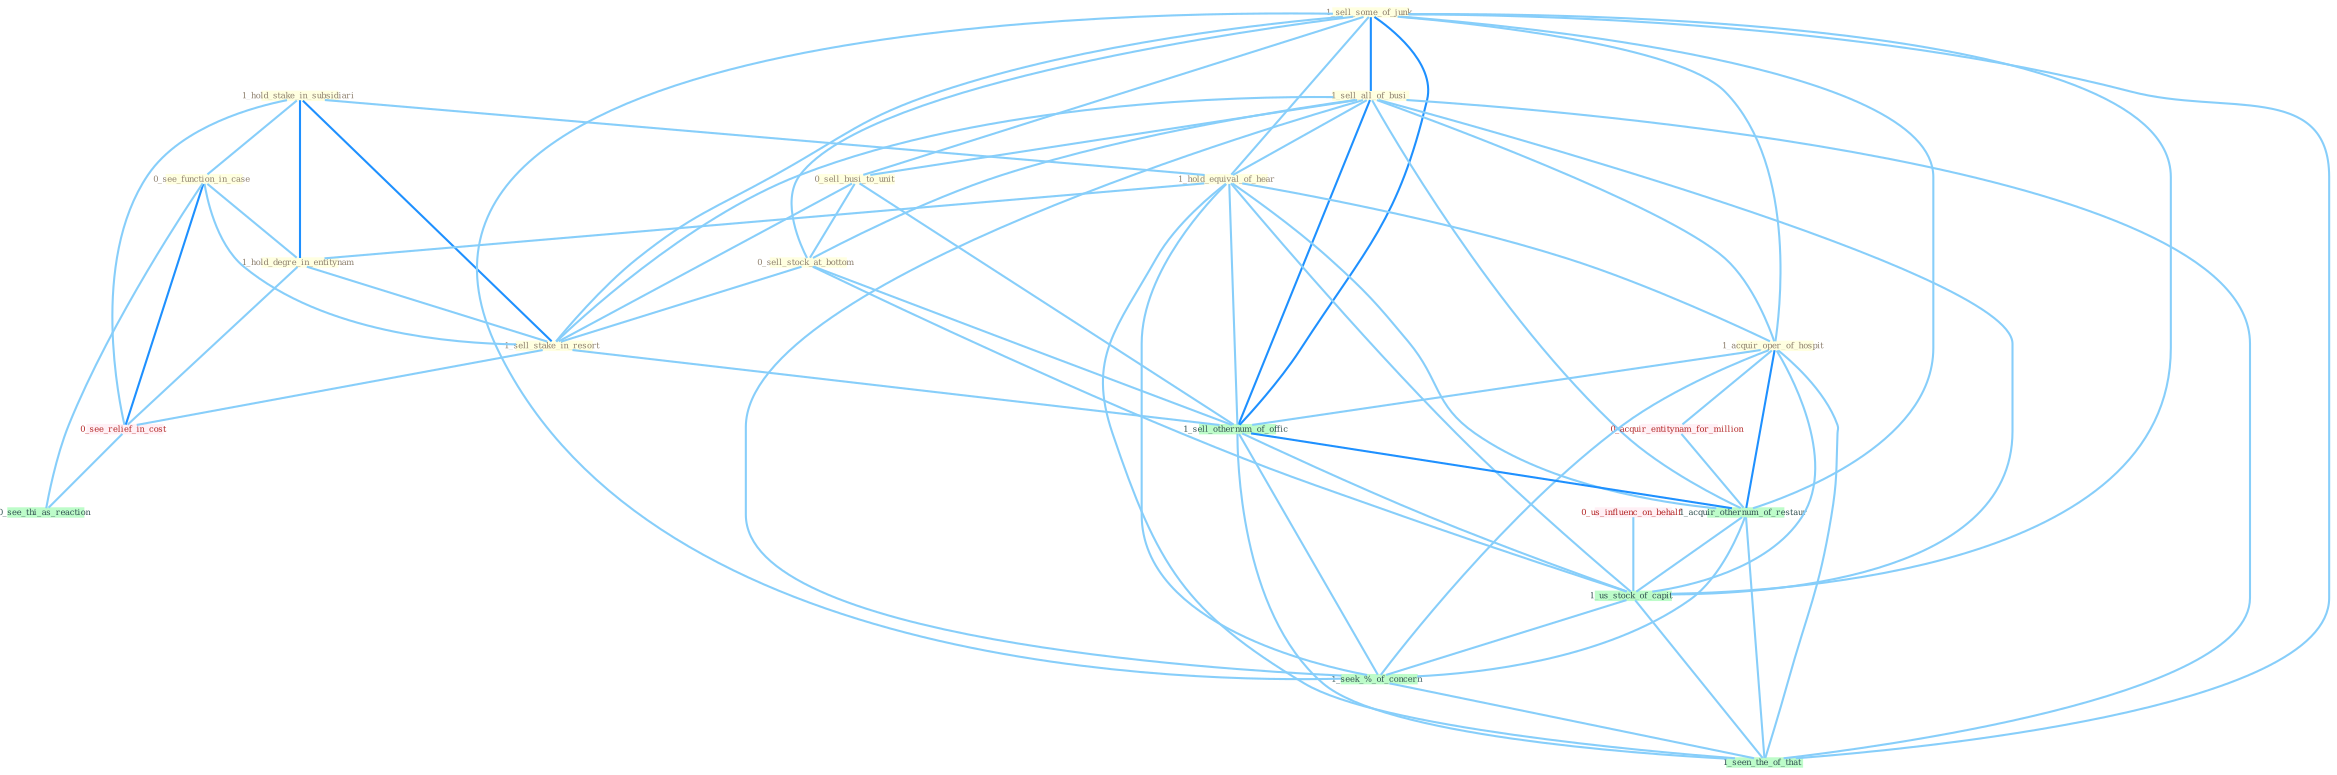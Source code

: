Graph G{ 
    node
    [shape=polygon,style=filled,width=.5,height=.06,color="#BDFCC9",fixedsize=true,fontsize=4,
    fontcolor="#2f4f4f"];
    {node
    [color="#ffffe0", fontcolor="#8b7d6b"] "1_hold_stake_in_subsidiari " "1_sell_some_of_junk " "1_sell_all_of_busi " "0_see_function_in_case " "1_hold_equival_of_hear " "0_sell_busi_to_unit " "1_hold_degre_in_entitynam " "1_acquir_oper_of_hospit " "0_sell_stock_at_bottom " "1_sell_stake_in_resort "}
{node [color="#fff0f5", fontcolor="#b22222"] "0_acquir_entitynam_for_million " "0_us_influenc_on_behalf " "0_see_relief_in_cost "}
edge [color="#B0E2FF"];

	"1_hold_stake_in_subsidiari " -- "0_see_function_in_case " [w="1", color="#87cefa" ];
	"1_hold_stake_in_subsidiari " -- "1_hold_equival_of_hear " [w="1", color="#87cefa" ];
	"1_hold_stake_in_subsidiari " -- "1_hold_degre_in_entitynam " [w="2", color="#1e90ff" , len=0.8];
	"1_hold_stake_in_subsidiari " -- "1_sell_stake_in_resort " [w="2", color="#1e90ff" , len=0.8];
	"1_hold_stake_in_subsidiari " -- "0_see_relief_in_cost " [w="1", color="#87cefa" ];
	"1_sell_some_of_junk " -- "1_sell_all_of_busi " [w="2", color="#1e90ff" , len=0.8];
	"1_sell_some_of_junk " -- "1_hold_equival_of_hear " [w="1", color="#87cefa" ];
	"1_sell_some_of_junk " -- "0_sell_busi_to_unit " [w="1", color="#87cefa" ];
	"1_sell_some_of_junk " -- "1_acquir_oper_of_hospit " [w="1", color="#87cefa" ];
	"1_sell_some_of_junk " -- "0_sell_stock_at_bottom " [w="1", color="#87cefa" ];
	"1_sell_some_of_junk " -- "1_sell_stake_in_resort " [w="1", color="#87cefa" ];
	"1_sell_some_of_junk " -- "1_sell_othernum_of_offic " [w="2", color="#1e90ff" , len=0.8];
	"1_sell_some_of_junk " -- "1_acquir_othernum_of_restaur " [w="1", color="#87cefa" ];
	"1_sell_some_of_junk " -- "1_us_stock_of_capit " [w="1", color="#87cefa" ];
	"1_sell_some_of_junk " -- "1_seek_%_of_concern " [w="1", color="#87cefa" ];
	"1_sell_some_of_junk " -- "1_seen_the_of_that " [w="1", color="#87cefa" ];
	"1_sell_all_of_busi " -- "1_hold_equival_of_hear " [w="1", color="#87cefa" ];
	"1_sell_all_of_busi " -- "0_sell_busi_to_unit " [w="1", color="#87cefa" ];
	"1_sell_all_of_busi " -- "1_acquir_oper_of_hospit " [w="1", color="#87cefa" ];
	"1_sell_all_of_busi " -- "0_sell_stock_at_bottom " [w="1", color="#87cefa" ];
	"1_sell_all_of_busi " -- "1_sell_stake_in_resort " [w="1", color="#87cefa" ];
	"1_sell_all_of_busi " -- "1_sell_othernum_of_offic " [w="2", color="#1e90ff" , len=0.8];
	"1_sell_all_of_busi " -- "1_acquir_othernum_of_restaur " [w="1", color="#87cefa" ];
	"1_sell_all_of_busi " -- "1_us_stock_of_capit " [w="1", color="#87cefa" ];
	"1_sell_all_of_busi " -- "1_seek_%_of_concern " [w="1", color="#87cefa" ];
	"1_sell_all_of_busi " -- "1_seen_the_of_that " [w="1", color="#87cefa" ];
	"0_see_function_in_case " -- "1_hold_degre_in_entitynam " [w="1", color="#87cefa" ];
	"0_see_function_in_case " -- "1_sell_stake_in_resort " [w="1", color="#87cefa" ];
	"0_see_function_in_case " -- "0_see_relief_in_cost " [w="2", color="#1e90ff" , len=0.8];
	"0_see_function_in_case " -- "0_see_thi_as_reaction " [w="1", color="#87cefa" ];
	"1_hold_equival_of_hear " -- "1_hold_degre_in_entitynam " [w="1", color="#87cefa" ];
	"1_hold_equival_of_hear " -- "1_acquir_oper_of_hospit " [w="1", color="#87cefa" ];
	"1_hold_equival_of_hear " -- "1_sell_othernum_of_offic " [w="1", color="#87cefa" ];
	"1_hold_equival_of_hear " -- "1_acquir_othernum_of_restaur " [w="1", color="#87cefa" ];
	"1_hold_equival_of_hear " -- "1_us_stock_of_capit " [w="1", color="#87cefa" ];
	"1_hold_equival_of_hear " -- "1_seek_%_of_concern " [w="1", color="#87cefa" ];
	"1_hold_equival_of_hear " -- "1_seen_the_of_that " [w="1", color="#87cefa" ];
	"0_sell_busi_to_unit " -- "0_sell_stock_at_bottom " [w="1", color="#87cefa" ];
	"0_sell_busi_to_unit " -- "1_sell_stake_in_resort " [w="1", color="#87cefa" ];
	"0_sell_busi_to_unit " -- "1_sell_othernum_of_offic " [w="1", color="#87cefa" ];
	"1_hold_degre_in_entitynam " -- "1_sell_stake_in_resort " [w="1", color="#87cefa" ];
	"1_hold_degre_in_entitynam " -- "0_see_relief_in_cost " [w="1", color="#87cefa" ];
	"1_acquir_oper_of_hospit " -- "0_acquir_entitynam_for_million " [w="1", color="#87cefa" ];
	"1_acquir_oper_of_hospit " -- "1_sell_othernum_of_offic " [w="1", color="#87cefa" ];
	"1_acquir_oper_of_hospit " -- "1_acquir_othernum_of_restaur " [w="2", color="#1e90ff" , len=0.8];
	"1_acquir_oper_of_hospit " -- "1_us_stock_of_capit " [w="1", color="#87cefa" ];
	"1_acquir_oper_of_hospit " -- "1_seek_%_of_concern " [w="1", color="#87cefa" ];
	"1_acquir_oper_of_hospit " -- "1_seen_the_of_that " [w="1", color="#87cefa" ];
	"0_sell_stock_at_bottom " -- "1_sell_stake_in_resort " [w="1", color="#87cefa" ];
	"0_sell_stock_at_bottom " -- "1_sell_othernum_of_offic " [w="1", color="#87cefa" ];
	"0_sell_stock_at_bottom " -- "1_us_stock_of_capit " [w="1", color="#87cefa" ];
	"1_sell_stake_in_resort " -- "1_sell_othernum_of_offic " [w="1", color="#87cefa" ];
	"1_sell_stake_in_resort " -- "0_see_relief_in_cost " [w="1", color="#87cefa" ];
	"0_acquir_entitynam_for_million " -- "1_acquir_othernum_of_restaur " [w="1", color="#87cefa" ];
	"1_sell_othernum_of_offic " -- "1_acquir_othernum_of_restaur " [w="2", color="#1e90ff" , len=0.8];
	"1_sell_othernum_of_offic " -- "1_us_stock_of_capit " [w="1", color="#87cefa" ];
	"1_sell_othernum_of_offic " -- "1_seek_%_of_concern " [w="1", color="#87cefa" ];
	"1_sell_othernum_of_offic " -- "1_seen_the_of_that " [w="1", color="#87cefa" ];
	"0_us_influenc_on_behalf " -- "1_us_stock_of_capit " [w="1", color="#87cefa" ];
	"0_see_relief_in_cost " -- "0_see_thi_as_reaction " [w="1", color="#87cefa" ];
	"1_acquir_othernum_of_restaur " -- "1_us_stock_of_capit " [w="1", color="#87cefa" ];
	"1_acquir_othernum_of_restaur " -- "1_seek_%_of_concern " [w="1", color="#87cefa" ];
	"1_acquir_othernum_of_restaur " -- "1_seen_the_of_that " [w="1", color="#87cefa" ];
	"1_us_stock_of_capit " -- "1_seek_%_of_concern " [w="1", color="#87cefa" ];
	"1_us_stock_of_capit " -- "1_seen_the_of_that " [w="1", color="#87cefa" ];
	"1_seek_%_of_concern " -- "1_seen_the_of_that " [w="1", color="#87cefa" ];
}